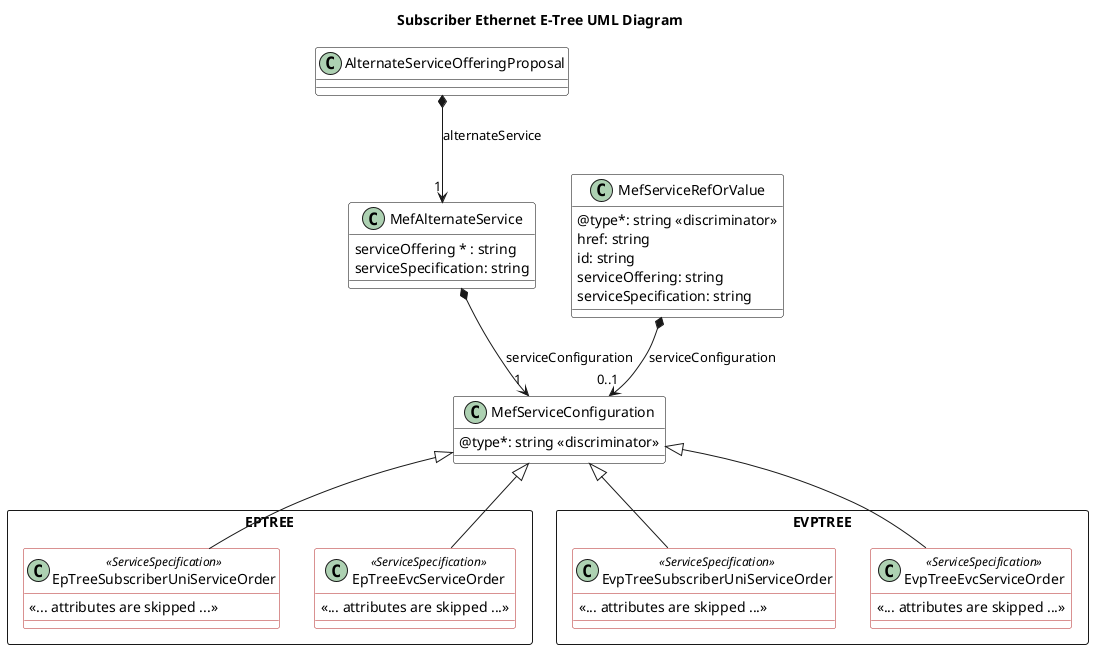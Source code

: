 @startuml

title Subscriber Ethernet E-Tree UML Diagram

skinparam {
    ClassBackgroundColor White
    ClassBorderColor Black
    ClassBorderColor<<ServiceSpecification>> FireBrick
}

class AlternateServiceOfferingProposal {
}

AlternateServiceOfferingProposal *-->"1" MefAlternateService : alternateService

class MefAlternateService {
    serviceOffering * : string
    serviceSpecification: string
}

class MefServiceConfiguration {
    @type*: string <<discriminator>>
}

MefAlternateService *-->"1" MefServiceConfiguration : serviceConfiguration


class MefServiceRefOrValue {

    @type*: string <<discriminator>>
    href: string 
    id: string 
    serviceOffering: string
    serviceSpecification: string
}

MefServiceRefOrValue *-->"0..1" MefServiceConfiguration : serviceConfiguration

rectangle EPTREE {
  class EpTreeSubscriberUniServiceOrder <<ServiceSpecification>> {

    <<... attributes are skipped ...>>
  }
  MefServiceConfiguration <|-- EpTreeSubscriberUniServiceOrder

  class EpTreeEvcServiceOrder <<ServiceSpecification>> {

    <<... attributes are skipped ...>>
  }
  MefServiceConfiguration <|-- EpTreeEvcServiceOrder

}

rectangle EVPTREE {
  class EvpTreeSubscriberUniServiceOrder <<ServiceSpecification>> {

    <<... attributes are skipped ...>>
  }


  MefServiceConfiguration <|-- EvpTreeSubscriberUniServiceOrder

  class EvpTreeEvcServiceOrder <<ServiceSpecification>> {

    <<... attributes are skipped ...>>
  }
  MefServiceConfiguration <|-- EvpTreeEvcServiceOrder
}
@enduml